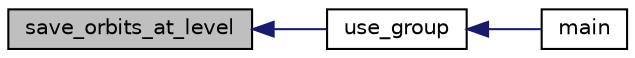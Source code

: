 digraph "save_orbits_at_level"
{
  edge [fontname="Helvetica",fontsize="10",labelfontname="Helvetica",labelfontsize="10"];
  node [fontname="Helvetica",fontsize="10",shape=record];
  rankdir="LR";
  Node968 [label="save_orbits_at_level",height=0.2,width=0.4,color="black", fillcolor="grey75", style="filled", fontcolor="black"];
  Node968 -> Node969 [dir="back",color="midnightblue",fontsize="10",style="solid",fontname="Helvetica"];
  Node969 [label="use_group",height=0.2,width=0.4,color="black", fillcolor="white", style="filled",URL="$d9/d9f/all__cliques_8_c.html#aba62531e97173264c39afe2c7857af31"];
  Node969 -> Node970 [dir="back",color="midnightblue",fontsize="10",style="solid",fontname="Helvetica"];
  Node970 [label="main",height=0.2,width=0.4,color="black", fillcolor="white", style="filled",URL="$d9/d9f/all__cliques_8_c.html#a3c04138a5bfe5d72780bb7e82a18e627"];
}
